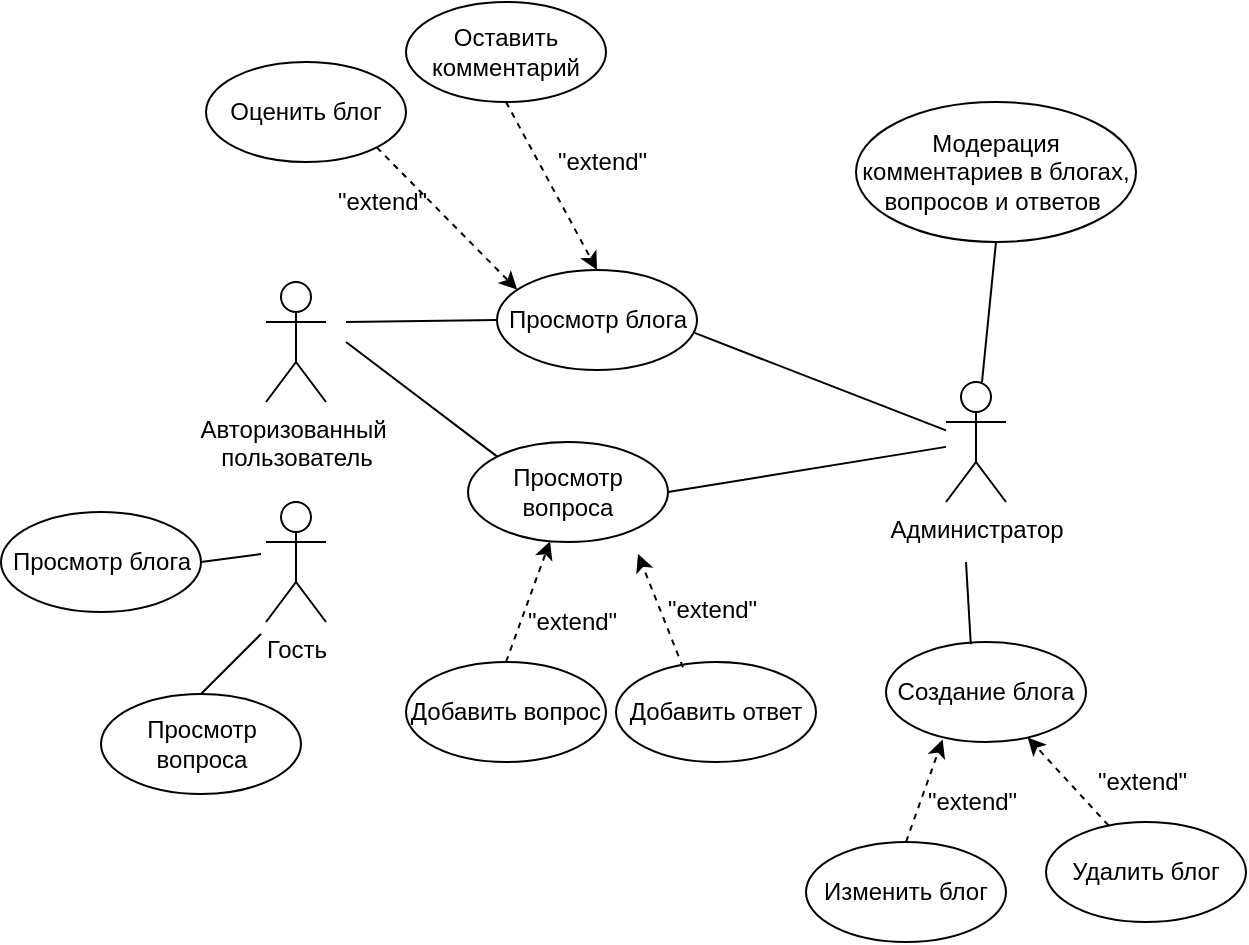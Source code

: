 <mxfile version="27.1.4">
  <diagram name="Страница — 1" id="qzwf6YQnpn-QED2DMshg">
    <mxGraphModel dx="868" dy="468" grid="1" gridSize="10" guides="1" tooltips="1" connect="1" arrows="1" fold="1" page="1" pageScale="1" pageWidth="1169" pageHeight="827" math="0" shadow="0">
      <root>
        <mxCell id="0" />
        <mxCell id="1" parent="0" />
        <mxCell id="BTguro4Eah1eRTWzlFvn-1" value="Авторизованный&amp;nbsp;&lt;div&gt;пользователь&lt;/div&gt;" style="shape=umlActor;verticalLabelPosition=bottom;verticalAlign=top;html=1;outlineConnect=0;" parent="1" vertex="1">
          <mxGeometry x="260" y="250" width="30" height="60" as="geometry" />
        </mxCell>
        <mxCell id="BTguro4Eah1eRTWzlFvn-2" value="Гость" style="shape=umlActor;verticalLabelPosition=bottom;verticalAlign=top;html=1;outlineConnect=0;" parent="1" vertex="1">
          <mxGeometry x="260" y="360" width="30" height="60" as="geometry" />
        </mxCell>
        <mxCell id="BTguro4Eah1eRTWzlFvn-3" value="Администратор" style="shape=umlActor;verticalLabelPosition=bottom;verticalAlign=top;html=1;outlineConnect=0;" parent="1" vertex="1">
          <mxGeometry x="600" y="300" width="30" height="60" as="geometry" />
        </mxCell>
        <mxCell id="BTguro4Eah1eRTWzlFvn-5" value="Просмотр блога" style="ellipse;whiteSpace=wrap;html=1;" parent="1" vertex="1">
          <mxGeometry x="375.5" y="244" width="100" height="50" as="geometry" />
        </mxCell>
        <mxCell id="BTguro4Eah1eRTWzlFvn-7" value="Просмотр вопроса" style="ellipse;whiteSpace=wrap;html=1;" parent="1" vertex="1">
          <mxGeometry x="361" y="330" width="100" height="50" as="geometry" />
        </mxCell>
        <mxCell id="BTguro4Eah1eRTWzlFvn-8" value="" style="endArrow=none;html=1;rounded=0;entryX=0;entryY=0.5;entryDx=0;entryDy=0;" parent="1" target="BTguro4Eah1eRTWzlFvn-5" edge="1">
          <mxGeometry width="50" height="50" relative="1" as="geometry">
            <mxPoint x="300" y="270" as="sourcePoint" />
            <mxPoint x="340" y="210" as="targetPoint" />
          </mxGeometry>
        </mxCell>
        <mxCell id="BTguro4Eah1eRTWzlFvn-9" value="" style="endArrow=none;html=1;rounded=0;entryX=0;entryY=0;entryDx=0;entryDy=0;" parent="1" target="BTguro4Eah1eRTWzlFvn-7" edge="1">
          <mxGeometry width="50" height="50" relative="1" as="geometry">
            <mxPoint x="300" y="280" as="sourcePoint" />
            <mxPoint x="370" y="320" as="targetPoint" />
          </mxGeometry>
        </mxCell>
        <mxCell id="BTguro4Eah1eRTWzlFvn-10" value="Оценить блог" style="ellipse;whiteSpace=wrap;html=1;" parent="1" vertex="1">
          <mxGeometry x="230" y="140" width="100" height="50" as="geometry" />
        </mxCell>
        <mxCell id="BTguro4Eah1eRTWzlFvn-11" value="Оставить комментарий" style="ellipse;whiteSpace=wrap;html=1;" parent="1" vertex="1">
          <mxGeometry x="330" y="110" width="100" height="50" as="geometry" />
        </mxCell>
        <mxCell id="BTguro4Eah1eRTWzlFvn-12" value="" style="endArrow=classic;dashed=1;html=1;rounded=0;exitX=0.5;exitY=1;exitDx=0;exitDy=0;endFill=1;startFill=0;entryX=0.5;entryY=0;entryDx=0;entryDy=0;" parent="1" source="BTguro4Eah1eRTWzlFvn-11" target="BTguro4Eah1eRTWzlFvn-5" edge="1">
          <mxGeometry width="50" height="50" relative="1" as="geometry">
            <mxPoint x="470" y="240" as="sourcePoint" />
            <mxPoint x="430" y="210" as="targetPoint" />
          </mxGeometry>
        </mxCell>
        <mxCell id="BTguro4Eah1eRTWzlFvn-13" value="" style="endArrow=classic;dashed=1;html=1;rounded=0;exitX=1;exitY=1;exitDx=0;exitDy=0;endFill=1;startFill=0;entryX=0.101;entryY=0.197;entryDx=0;entryDy=0;entryPerimeter=0;" parent="1" source="BTguro4Eah1eRTWzlFvn-10" target="BTguro4Eah1eRTWzlFvn-5" edge="1">
          <mxGeometry width="50" height="50" relative="1" as="geometry">
            <mxPoint x="320" y="180" as="sourcePoint" />
            <mxPoint x="337" y="247" as="targetPoint" />
          </mxGeometry>
        </mxCell>
        <mxCell id="BTguro4Eah1eRTWzlFvn-14" value="&quot;extend&quot;" style="text;strokeColor=none;fillColor=none;align=left;verticalAlign=middle;spacingLeft=4;spacingRight=4;overflow=hidden;points=[[0,0.5],[1,0.5]];portConstraint=eastwest;rotatable=0;whiteSpace=wrap;html=1;" parent="1" vertex="1">
          <mxGeometry x="400" y="180" width="70" height="20" as="geometry" />
        </mxCell>
        <mxCell id="BTguro4Eah1eRTWzlFvn-15" value="&quot;extend&quot;" style="text;strokeColor=none;fillColor=none;align=left;verticalAlign=middle;spacingLeft=4;spacingRight=4;overflow=hidden;points=[[0,0.5],[1,0.5]];portConstraint=eastwest;rotatable=0;whiteSpace=wrap;html=1;" parent="1" vertex="1">
          <mxGeometry x="290" y="200" width="70" height="20" as="geometry" />
        </mxCell>
        <mxCell id="BTguro4Eah1eRTWzlFvn-16" value="Добавить вопрос" style="ellipse;whiteSpace=wrap;html=1;" parent="1" vertex="1">
          <mxGeometry x="330" y="440" width="100" height="50" as="geometry" />
        </mxCell>
        <mxCell id="BTguro4Eah1eRTWzlFvn-17" value="Добавить ответ" style="ellipse;whiteSpace=wrap;html=1;" parent="1" vertex="1">
          <mxGeometry x="435" y="440" width="100" height="50" as="geometry" />
        </mxCell>
        <mxCell id="BTguro4Eah1eRTWzlFvn-18" value="" style="endArrow=classic;dashed=1;html=1;rounded=0;exitX=0.335;exitY=0.054;exitDx=0;exitDy=0;endFill=1;startFill=0;exitPerimeter=0;" parent="1" source="BTguro4Eah1eRTWzlFvn-17" edge="1">
          <mxGeometry width="50" height="50" relative="1" as="geometry">
            <mxPoint x="490" y="360" as="sourcePoint" />
            <mxPoint x="446" y="386" as="targetPoint" />
          </mxGeometry>
        </mxCell>
        <mxCell id="BTguro4Eah1eRTWzlFvn-19" value="" style="endArrow=classic;dashed=1;html=1;rounded=0;exitX=0.5;exitY=0;exitDx=0;exitDy=0;endFill=1;startFill=0;" parent="1" source="BTguro4Eah1eRTWzlFvn-16" target="BTguro4Eah1eRTWzlFvn-7" edge="1">
          <mxGeometry width="50" height="50" relative="1" as="geometry">
            <mxPoint x="354.5" y="453" as="sourcePoint" />
            <mxPoint x="335.5" y="396" as="targetPoint" />
          </mxGeometry>
        </mxCell>
        <mxCell id="BTguro4Eah1eRTWzlFvn-20" value="&quot;extend&quot;" style="text;strokeColor=none;fillColor=none;align=left;verticalAlign=middle;spacingLeft=4;spacingRight=4;overflow=hidden;points=[[0,0.5],[1,0.5]];portConstraint=eastwest;rotatable=0;whiteSpace=wrap;html=1;" parent="1" vertex="1">
          <mxGeometry x="455" y="404" width="70" height="20" as="geometry" />
        </mxCell>
        <mxCell id="BTguro4Eah1eRTWzlFvn-21" value="&quot;extend&quot;" style="text;strokeColor=none;fillColor=none;align=left;verticalAlign=middle;spacingLeft=4;spacingRight=4;overflow=hidden;points=[[0,0.5],[1,0.5]];portConstraint=eastwest;rotatable=0;whiteSpace=wrap;html=1;" parent="1" vertex="1">
          <mxGeometry x="385" y="410" width="70" height="20" as="geometry" />
        </mxCell>
        <mxCell id="BTguro4Eah1eRTWzlFvn-22" value="Модерация комментариев в блогах, вопросов и ответов&amp;nbsp;" style="ellipse;whiteSpace=wrap;html=1;" parent="1" vertex="1">
          <mxGeometry x="555" y="160" width="140" height="70" as="geometry" />
        </mxCell>
        <mxCell id="BTguro4Eah1eRTWzlFvn-23" value="" style="endArrow=none;html=1;rounded=0;entryX=0.5;entryY=1;entryDx=0;entryDy=0;" parent="1" source="BTguro4Eah1eRTWzlFvn-3" target="BTguro4Eah1eRTWzlFvn-22" edge="1">
          <mxGeometry width="50" height="50" relative="1" as="geometry">
            <mxPoint x="680" y="300" as="sourcePoint" />
            <mxPoint x="670" y="240" as="targetPoint" />
          </mxGeometry>
        </mxCell>
        <mxCell id="BTguro4Eah1eRTWzlFvn-24" value="" style="endArrow=none;html=1;rounded=0;entryX=0.988;entryY=0.629;entryDx=0;entryDy=0;entryPerimeter=0;" parent="1" source="BTguro4Eah1eRTWzlFvn-3" target="BTguro4Eah1eRTWzlFvn-5" edge="1">
          <mxGeometry width="50" height="50" relative="1" as="geometry">
            <mxPoint x="670" y="310" as="sourcePoint" />
            <mxPoint x="670" y="260" as="targetPoint" />
          </mxGeometry>
        </mxCell>
        <mxCell id="BTguro4Eah1eRTWzlFvn-25" value="" style="endArrow=none;html=1;rounded=0;entryX=1;entryY=0.5;entryDx=0;entryDy=0;" parent="1" source="BTguro4Eah1eRTWzlFvn-3" target="BTguro4Eah1eRTWzlFvn-7" edge="1">
          <mxGeometry width="50" height="50" relative="1" as="geometry">
            <mxPoint x="657" y="334" as="sourcePoint" />
            <mxPoint x="460" y="310" as="targetPoint" />
          </mxGeometry>
        </mxCell>
        <mxCell id="BTguro4Eah1eRTWzlFvn-26" value="Создание блога" style="ellipse;whiteSpace=wrap;html=1;" parent="1" vertex="1">
          <mxGeometry x="570" y="430" width="100" height="50" as="geometry" />
        </mxCell>
        <mxCell id="BTguro4Eah1eRTWzlFvn-27" value="" style="endArrow=none;html=1;rounded=0;exitX=0.424;exitY=0.022;exitDx=0;exitDy=0;exitPerimeter=0;" parent="1" source="BTguro4Eah1eRTWzlFvn-26" edge="1">
          <mxGeometry width="50" height="50" relative="1" as="geometry">
            <mxPoint x="634.66" y="450" as="sourcePoint" />
            <mxPoint x="610" y="390" as="targetPoint" />
          </mxGeometry>
        </mxCell>
        <mxCell id="BTguro4Eah1eRTWzlFvn-29" value="Изменить блог" style="ellipse;whiteSpace=wrap;html=1;" parent="1" vertex="1">
          <mxGeometry x="530" y="530" width="100" height="50" as="geometry" />
        </mxCell>
        <mxCell id="BTguro4Eah1eRTWzlFvn-30" value="Удалить блог" style="ellipse;whiteSpace=wrap;html=1;" parent="1" vertex="1">
          <mxGeometry x="650" y="520" width="100" height="50" as="geometry" />
        </mxCell>
        <mxCell id="BTguro4Eah1eRTWzlFvn-31" value="" style="endArrow=classic;dashed=1;html=1;rounded=0;exitX=0.5;exitY=0;exitDx=0;exitDy=0;endFill=1;startFill=0;entryX=0.283;entryY=0.976;entryDx=0;entryDy=0;entryPerimeter=0;" parent="1" source="BTguro4Eah1eRTWzlFvn-29" target="BTguro4Eah1eRTWzlFvn-26" edge="1">
          <mxGeometry width="50" height="50" relative="1" as="geometry">
            <mxPoint x="585" y="471" as="sourcePoint" />
            <mxPoint x="566" y="414" as="targetPoint" />
          </mxGeometry>
        </mxCell>
        <mxCell id="BTguro4Eah1eRTWzlFvn-32" value="" style="endArrow=classic;dashed=1;html=1;rounded=0;endFill=1;startFill=0;exitX=0.313;exitY=0.035;exitDx=0;exitDy=0;exitPerimeter=0;" parent="1" source="BTguro4Eah1eRTWzlFvn-30" target="BTguro4Eah1eRTWzlFvn-26" edge="1">
          <mxGeometry width="50" height="50" relative="1" as="geometry">
            <mxPoint x="623" y="510" as="sourcePoint" />
            <mxPoint x="630" y="500" as="targetPoint" />
          </mxGeometry>
        </mxCell>
        <mxCell id="fleiA9djt99ASp7enNCb-2" value="Просмотр блога" style="ellipse;whiteSpace=wrap;html=1;" parent="1" vertex="1">
          <mxGeometry x="127.5" y="365" width="100" height="50" as="geometry" />
        </mxCell>
        <mxCell id="fleiA9djt99ASp7enNCb-3" value="Просмотр вопроса" style="ellipse;whiteSpace=wrap;html=1;" parent="1" vertex="1">
          <mxGeometry x="177.5" y="456" width="100" height="50" as="geometry" />
        </mxCell>
        <mxCell id="fleiA9djt99ASp7enNCb-5" value="" style="endArrow=none;html=1;rounded=0;exitX=1;exitY=0.5;exitDx=0;exitDy=0;" parent="1" source="fleiA9djt99ASp7enNCb-2" edge="1">
          <mxGeometry width="50" height="50" relative="1" as="geometry">
            <mxPoint x="147.5" y="486" as="sourcePoint" />
            <mxPoint x="257.5" y="386" as="targetPoint" />
          </mxGeometry>
        </mxCell>
        <mxCell id="fleiA9djt99ASp7enNCb-6" value="" style="endArrow=none;html=1;rounded=0;exitX=0.5;exitY=0;exitDx=0;exitDy=0;" parent="1" source="fleiA9djt99ASp7enNCb-3" edge="1">
          <mxGeometry width="50" height="50" relative="1" as="geometry">
            <mxPoint x="237.5" y="390" as="sourcePoint" />
            <mxPoint x="257.5" y="426" as="targetPoint" />
          </mxGeometry>
        </mxCell>
        <mxCell id="ih5NexnhB7yfUYFBGNLM-1" value="&quot;extend&quot;" style="text;strokeColor=none;fillColor=none;align=left;verticalAlign=middle;spacingLeft=4;spacingRight=4;overflow=hidden;points=[[0,0.5],[1,0.5]];portConstraint=eastwest;rotatable=0;whiteSpace=wrap;html=1;" vertex="1" parent="1">
          <mxGeometry x="585" y="500" width="60" height="20" as="geometry" />
        </mxCell>
        <mxCell id="ih5NexnhB7yfUYFBGNLM-2" value="&quot;extend&quot;" style="text;strokeColor=none;fillColor=none;align=left;verticalAlign=middle;spacingLeft=4;spacingRight=4;overflow=hidden;points=[[0,0.5],[1,0.5]];portConstraint=eastwest;rotatable=0;whiteSpace=wrap;html=1;" vertex="1" parent="1">
          <mxGeometry x="670" y="490" width="60" height="20" as="geometry" />
        </mxCell>
      </root>
    </mxGraphModel>
  </diagram>
</mxfile>

